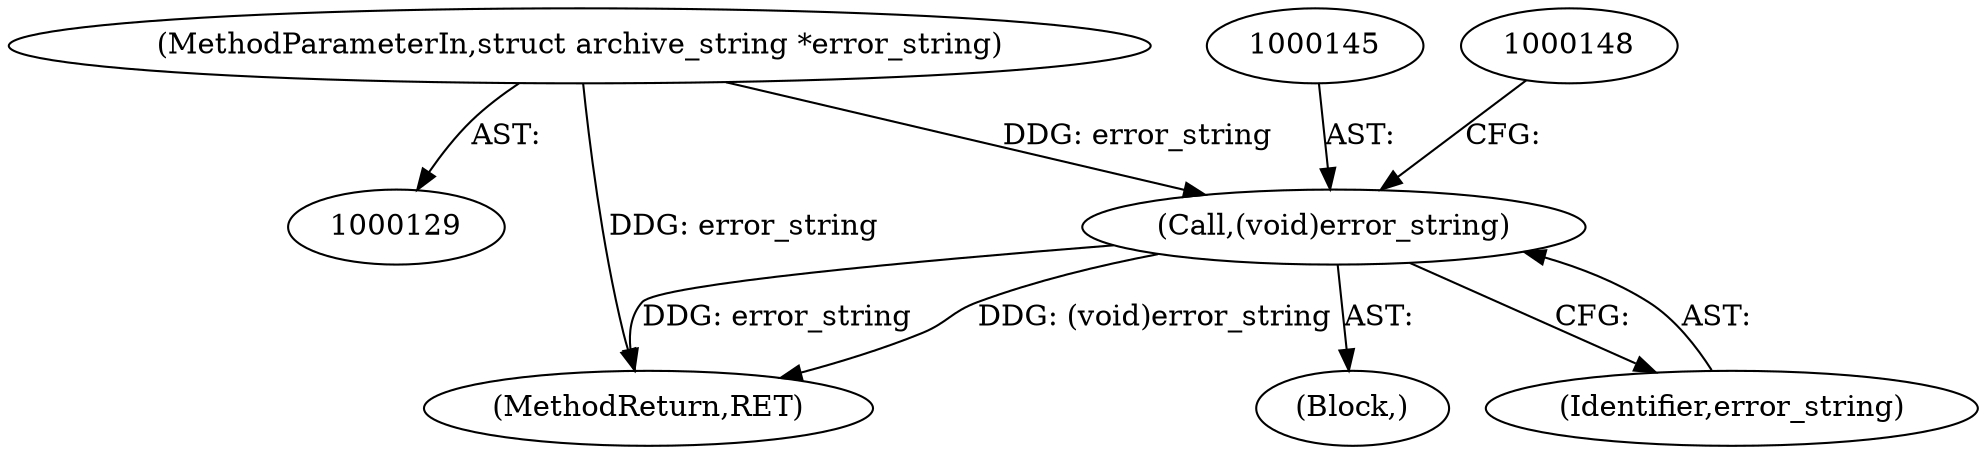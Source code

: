 digraph "0_libarchive_dfd6b54ce33960e420fb206d8872fb759b577ad9@pointer" {
"1000132" [label="(MethodParameterIn,struct archive_string *error_string)"];
"1000144" [label="(Call,(void)error_string)"];
"1000152" [label="(MethodReturn,RET)"];
"1000134" [label="(Block,)"];
"1000144" [label="(Call,(void)error_string)"];
"1000146" [label="(Identifier,error_string)"];
"1000132" [label="(MethodParameterIn,struct archive_string *error_string)"];
"1000132" -> "1000129"  [label="AST: "];
"1000132" -> "1000152"  [label="DDG: error_string"];
"1000132" -> "1000144"  [label="DDG: error_string"];
"1000144" -> "1000134"  [label="AST: "];
"1000144" -> "1000146"  [label="CFG: "];
"1000145" -> "1000144"  [label="AST: "];
"1000146" -> "1000144"  [label="AST: "];
"1000148" -> "1000144"  [label="CFG: "];
"1000144" -> "1000152"  [label="DDG: (void)error_string"];
"1000144" -> "1000152"  [label="DDG: error_string"];
}
